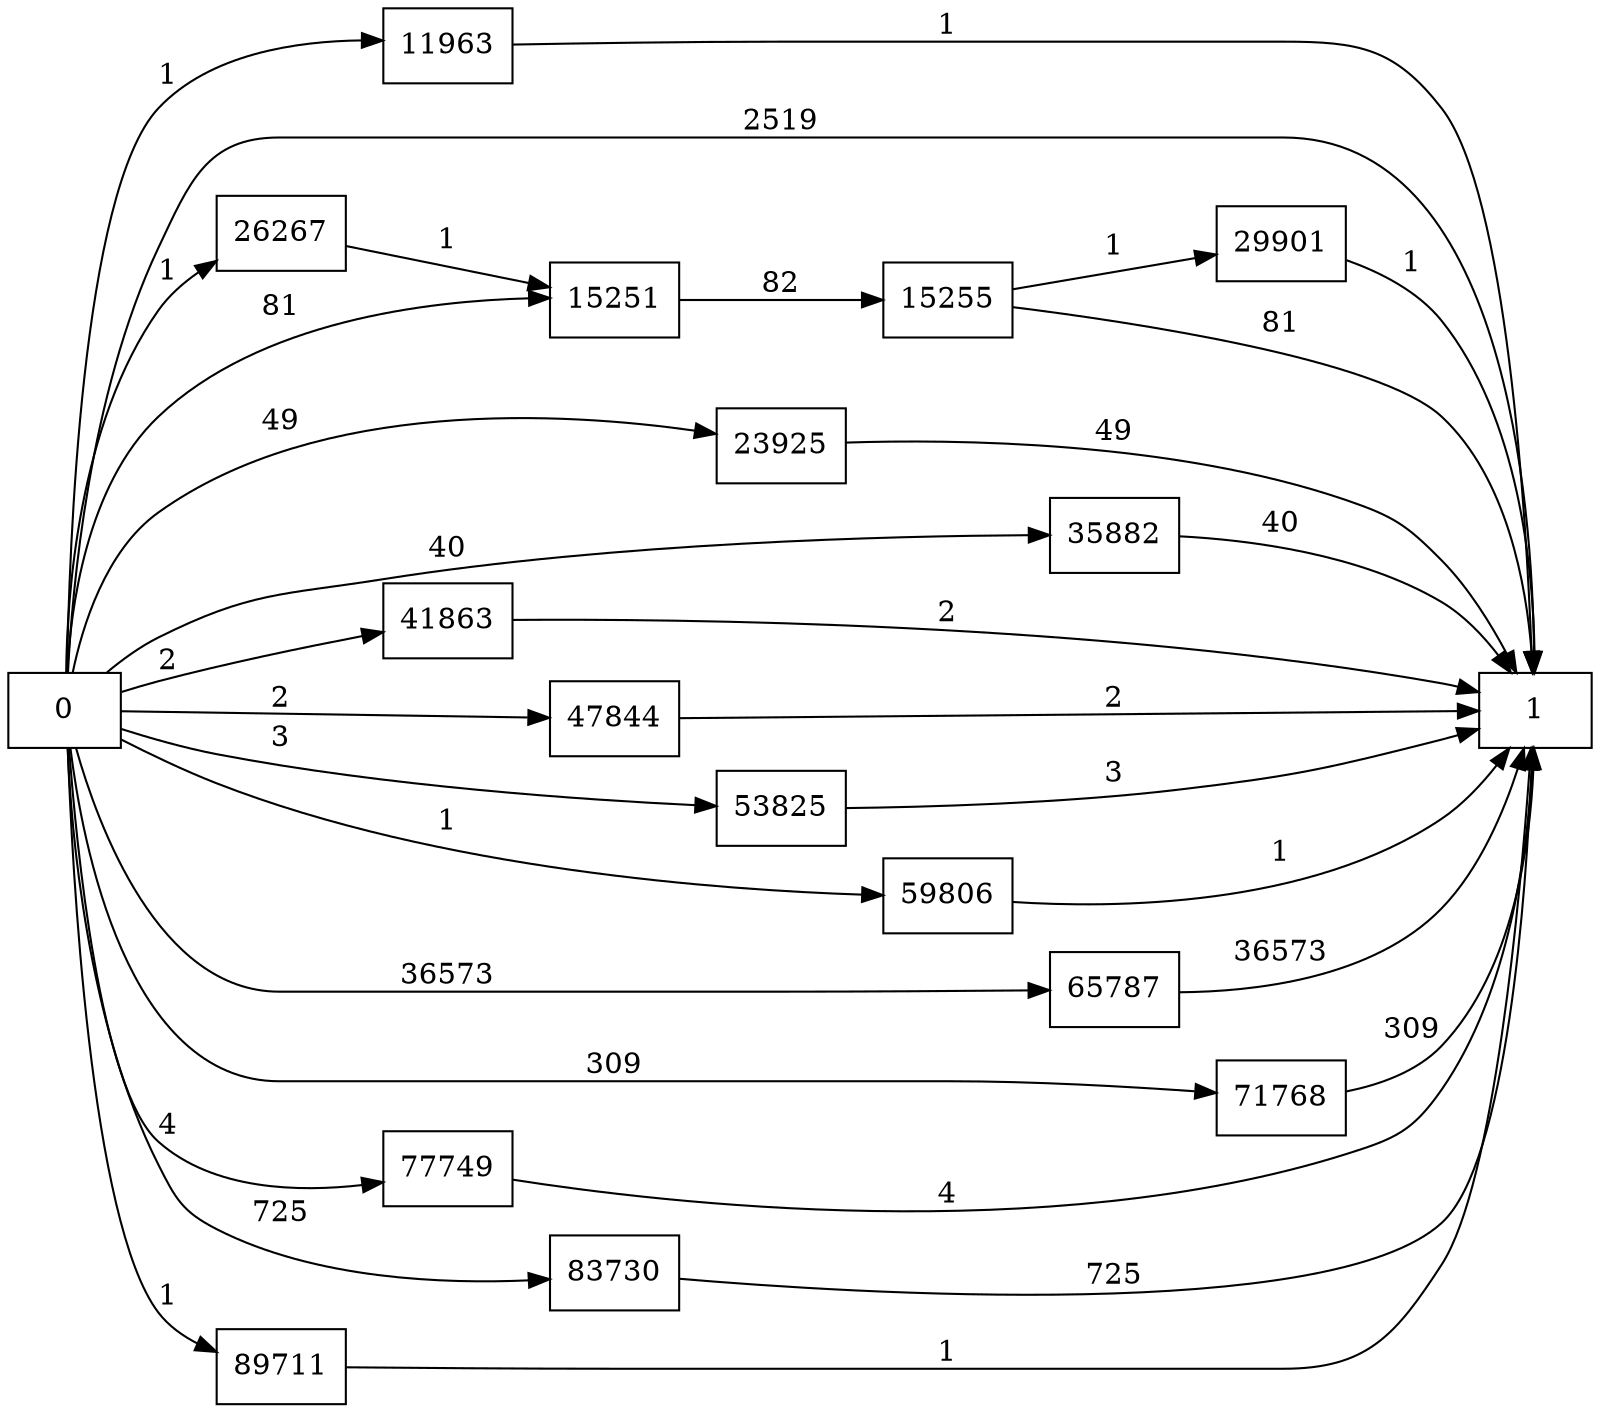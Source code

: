 digraph {
	graph [rankdir=LR]
	node [shape=rectangle]
	11963 -> 1 [label=1]
	15251 -> 15255 [label=82]
	15255 -> 1 [label=81]
	15255 -> 29901 [label=1]
	23925 -> 1 [label=49]
	26267 -> 15251 [label=1]
	29901 -> 1 [label=1]
	35882 -> 1 [label=40]
	41863 -> 1 [label=2]
	47844 -> 1 [label=2]
	53825 -> 1 [label=3]
	59806 -> 1 [label=1]
	65787 -> 1 [label=36573]
	71768 -> 1 [label=309]
	77749 -> 1 [label=4]
	83730 -> 1 [label=725]
	89711 -> 1 [label=1]
	0 -> 1 [label=2519]
	0 -> 11963 [label=1]
	0 -> 15251 [label=81]
	0 -> 23925 [label=49]
	0 -> 26267 [label=1]
	0 -> 35882 [label=40]
	0 -> 41863 [label=2]
	0 -> 47844 [label=2]
	0 -> 53825 [label=3]
	0 -> 59806 [label=1]
	0 -> 65787 [label=36573]
	0 -> 71768 [label=309]
	0 -> 77749 [label=4]
	0 -> 83730 [label=725]
	0 -> 89711 [label=1]
}
